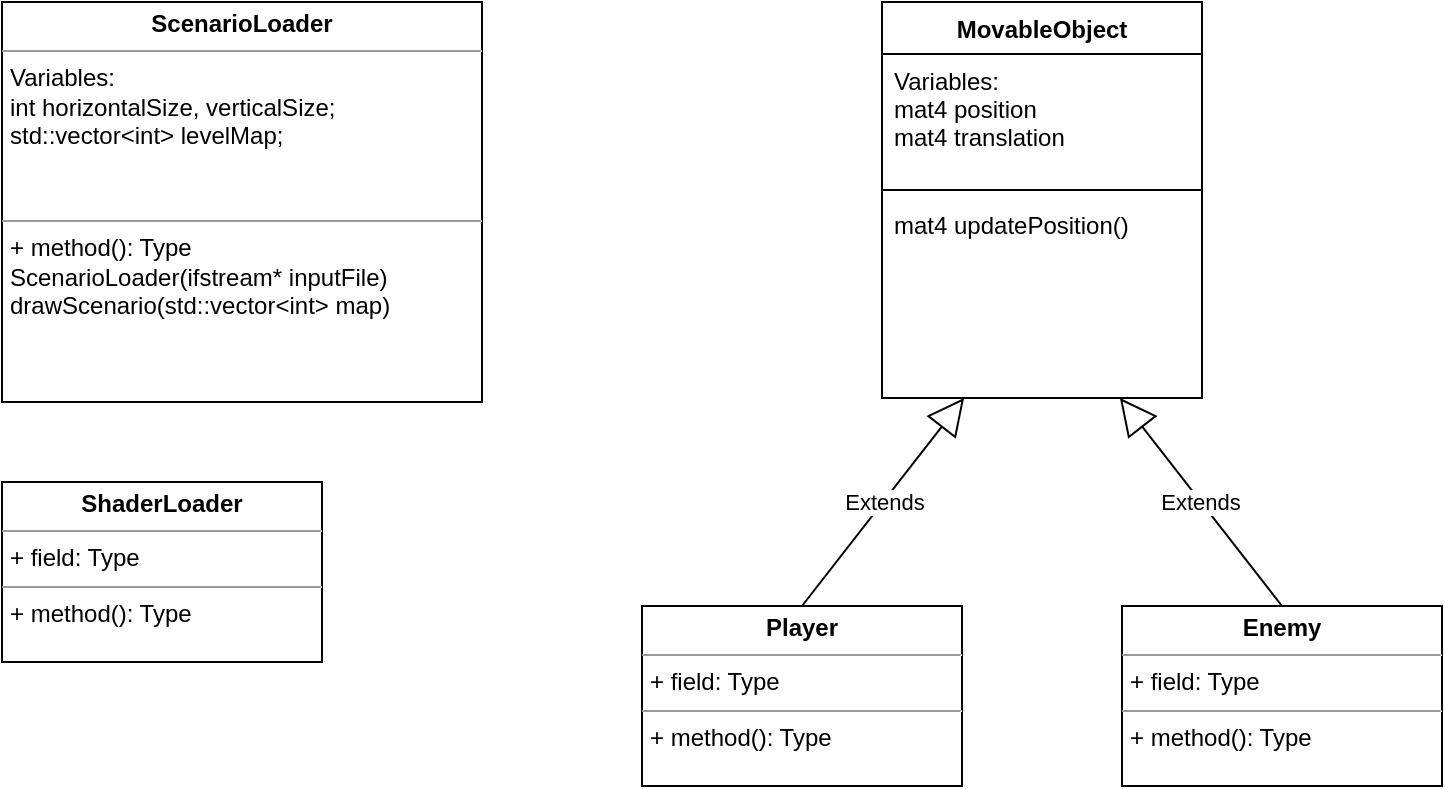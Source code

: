 <mxfile version="13.1.1" type="device"><diagram id="5pEjAPBiyU05uyxi8APW" name="Page-1"><mxGraphModel dx="946" dy="597" grid="1" gridSize="10" guides="1" tooltips="1" connect="1" arrows="1" fold="1" page="1" pageScale="1" pageWidth="827" pageHeight="1169" math="0" shadow="0"><root><mxCell id="0"/><mxCell id="1" parent="0"/><mxCell id="4nK9ttsuzJfCqwweBdTD-1" value="&lt;p style=&quot;margin: 0px ; margin-top: 4px ; text-align: center&quot;&gt;&lt;b&gt;ScenarioLoader&lt;/b&gt;&lt;/p&gt;&lt;hr size=&quot;1&quot;&gt;&lt;p style=&quot;margin: 0px ; margin-left: 4px&quot;&gt;Variables:&lt;/p&gt;&lt;p style=&quot;margin: 0px ; margin-left: 4px&quot;&gt;int horizontalSize, verticalSize;&lt;/p&gt;&lt;p style=&quot;margin: 0px ; margin-left: 4px&quot;&gt;std::vector&amp;lt;int&amp;gt; levelMap;&lt;/p&gt;&lt;br&gt;&lt;p style=&quot;margin: 0px ; margin-left: 4px&quot;&gt;&lt;br&gt;&lt;/p&gt;&lt;hr size=&quot;1&quot;&gt;&lt;p style=&quot;margin: 0px ; margin-left: 4px&quot;&gt;+ method(): Type&lt;/p&gt;&lt;p style=&quot;margin: 0px ; margin-left: 4px&quot;&gt;ScenarioLoader(ifstream* inputFile)&lt;/p&gt;&lt;p style=&quot;margin: 0px ; margin-left: 4px&quot;&gt;drawScenario(std::vector&amp;lt;int&amp;gt; map)&lt;/p&gt;&lt;p style=&quot;margin: 0px ; margin-left: 4px&quot;&gt;&lt;br&gt;&lt;/p&gt;" style="verticalAlign=top;align=left;overflow=fill;fontSize=12;fontFamily=Helvetica;html=1;" parent="1" vertex="1"><mxGeometry x="40" y="40" width="240" height="200" as="geometry"/></mxCell><mxCell id="4nK9ttsuzJfCqwweBdTD-6" value="&lt;p style=&quot;margin: 0px ; margin-top: 4px ; text-align: center&quot;&gt;&lt;b&gt;Player&lt;/b&gt;&lt;/p&gt;&lt;hr size=&quot;1&quot;&gt;&lt;p style=&quot;margin: 0px ; margin-left: 4px&quot;&gt;+ field: Type&lt;/p&gt;&lt;hr size=&quot;1&quot;&gt;&lt;p style=&quot;margin: 0px ; margin-left: 4px&quot;&gt;+ method(): Type&lt;/p&gt;" style="verticalAlign=top;align=left;overflow=fill;fontSize=12;fontFamily=Helvetica;html=1;" parent="1" vertex="1"><mxGeometry x="360" y="342" width="160" height="90" as="geometry"/></mxCell><mxCell id="4nK9ttsuzJfCqwweBdTD-7" value="&lt;p style=&quot;margin: 0px ; margin-top: 4px ; text-align: center&quot;&gt;&lt;b&gt;Enemy&lt;/b&gt;&lt;/p&gt;&lt;hr size=&quot;1&quot;&gt;&lt;p style=&quot;margin: 0px ; margin-left: 4px&quot;&gt;+ field: Type&lt;/p&gt;&lt;hr size=&quot;1&quot;&gt;&lt;p style=&quot;margin: 0px ; margin-left: 4px&quot;&gt;+ method(): Type&lt;/p&gt;" style="verticalAlign=top;align=left;overflow=fill;fontSize=12;fontFamily=Helvetica;html=1;" parent="1" vertex="1"><mxGeometry x="600" y="342" width="160" height="90" as="geometry"/></mxCell><mxCell id="4nK9ttsuzJfCqwweBdTD-2" value="MovableObject" style="swimlane;fontStyle=1;align=center;verticalAlign=top;childLayout=stackLayout;horizontal=1;startSize=26;horizontalStack=0;resizeParent=1;resizeParentMax=0;resizeLast=0;collapsible=1;marginBottom=0;" parent="1" vertex="1"><mxGeometry x="480" y="40" width="160" height="198" as="geometry"/></mxCell><mxCell id="4nK9ttsuzJfCqwweBdTD-3" value="Variables:&#xa;mat4 position&#xa;mat4 translation" style="text;strokeColor=none;fillColor=none;align=left;verticalAlign=top;spacingLeft=4;spacingRight=4;overflow=hidden;rotatable=0;points=[[0,0.5],[1,0.5]];portConstraint=eastwest;" parent="4nK9ttsuzJfCqwweBdTD-2" vertex="1"><mxGeometry y="26" width="160" height="64" as="geometry"/></mxCell><mxCell id="4nK9ttsuzJfCqwweBdTD-4" value="" style="line;strokeWidth=1;fillColor=none;align=left;verticalAlign=middle;spacingTop=-1;spacingLeft=3;spacingRight=3;rotatable=0;labelPosition=right;points=[];portConstraint=eastwest;" parent="4nK9ttsuzJfCqwweBdTD-2" vertex="1"><mxGeometry y="90" width="160" height="8" as="geometry"/></mxCell><mxCell id="4nK9ttsuzJfCqwweBdTD-5" value="mat4 updatePosition()" style="text;strokeColor=none;fillColor=none;align=left;verticalAlign=top;spacingLeft=4;spacingRight=4;overflow=hidden;rotatable=0;points=[[0,0.5],[1,0.5]];portConstraint=eastwest;" parent="4nK9ttsuzJfCqwweBdTD-2" vertex="1"><mxGeometry y="98" width="160" height="100" as="geometry"/></mxCell><mxCell id="4nK9ttsuzJfCqwweBdTD-20" value="&lt;p style=&quot;margin: 0px ; margin-top: 4px ; text-align: center&quot;&gt;&lt;b&gt;ShaderLoader&lt;/b&gt;&lt;/p&gt;&lt;hr size=&quot;1&quot;&gt;&lt;p style=&quot;margin: 0px ; margin-left: 4px&quot;&gt;+ field: Type&lt;/p&gt;&lt;hr size=&quot;1&quot;&gt;&lt;p style=&quot;margin: 0px ; margin-left: 4px&quot;&gt;+ method(): Type&lt;/p&gt;" style="verticalAlign=top;align=left;overflow=fill;fontSize=12;fontFamily=Helvetica;html=1;" parent="1" vertex="1"><mxGeometry x="40" y="280" width="160" height="90" as="geometry"/></mxCell><mxCell id="4nK9ttsuzJfCqwweBdTD-21" value="Extends" style="endArrow=block;endSize=16;endFill=0;html=1;exitX=0.5;exitY=0;exitDx=0;exitDy=0;" parent="1" source="4nK9ttsuzJfCqwweBdTD-6" target="4nK9ttsuzJfCqwweBdTD-5" edge="1"><mxGeometry width="160" relative="1" as="geometry"><mxPoint x="430" y="282" as="sourcePoint"/><mxPoint x="494.783" y="300" as="targetPoint"/></mxGeometry></mxCell><mxCell id="4nK9ttsuzJfCqwweBdTD-22" value="Extends" style="endArrow=block;endSize=16;endFill=0;html=1;exitX=0.5;exitY=0;exitDx=0;exitDy=0;" parent="1" source="4nK9ttsuzJfCqwweBdTD-7" target="4nK9ttsuzJfCqwweBdTD-5" edge="1"><mxGeometry width="160" relative="1" as="geometry"><mxPoint x="630" y="232" as="sourcePoint"/><mxPoint x="625.217" y="300" as="targetPoint"/></mxGeometry></mxCell></root></mxGraphModel></diagram></mxfile>